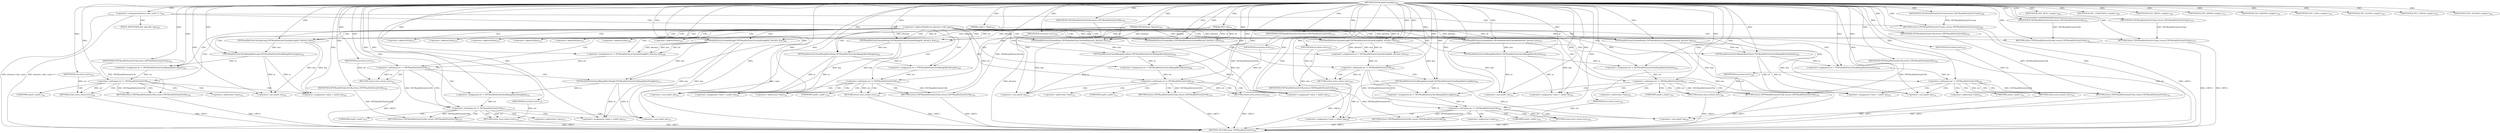 digraph "TIFFReadDirEntryByte" {  
"78382" [label = <(METHOD,TIFFReadDirEntryByte)<SUB>291</SUB>> ]
"78629" [label = <(METHOD_RETURN,enum TIFFReadDirEntryErr)<SUB>291</SUB>> ]
"78383" [label = <(PARAM,TIFF *tif)<SUB>292</SUB>> ]
"78384" [label = <(PARAM,TIFFDirEntry *direntry)<SUB>292</SUB>> ]
"78385" [label = <(PARAM,uint8_t *value)<SUB>292</SUB>> ]
"78389" [label = <(&lt;operator&gt;.notEquals,direntry-&gt;tdir_count != 1)<SUB>295</SUB>> ]
"78395" [label = <(RETURN,return (TIFFReadDirEntryErrCount);,return (TIFFReadDirEntryErrCount);)<SUB>296</SUB>> ]
"78403" [label = <(IDENTIFIER,TIFF_BYTE,&lt;empty&gt;)<SUB>299</SUB>> ]
"78405" [label = <(IDENTIFIER,TIFF_UNDEFINED,&lt;empty&gt;)<SUB>300</SUB>> ]
"78406" [label = <(TIFFReadDirEntryCheckedByte,TIFFReadDirEntryCheckedByte(tif, direntry, value))<SUB>302</SUB>> ]
"78410" [label = <(RETURN,return (TIFFReadDirEntryErrOk);,return (TIFFReadDirEntryErrOk);)<SUB>303</SUB>> ]
"78413" [label = <(IDENTIFIER,TIFF_SBYTE,&lt;empty&gt;)<SUB>304</SUB>> ]
"78441" [label = <(IDENTIFIER,TIFF_SHORT,&lt;empty&gt;)<SUB>314</SUB>> ]
"78469" [label = <(IDENTIFIER,TIFF_SSHORT,&lt;empty&gt;)<SUB>324</SUB>> ]
"78497" [label = <(IDENTIFIER,TIFF_LONG,&lt;empty&gt;)<SUB>334</SUB>> ]
"78525" [label = <(IDENTIFIER,TIFF_SLONG,&lt;empty&gt;)<SUB>344</SUB>> ]
"78553" [label = <(IDENTIFIER,TIFF_LONG8,&lt;empty&gt;)<SUB>354</SUB>> ]
"78590" [label = <(IDENTIFIER,TIFF_SLONG8,&lt;empty&gt;)<SUB>366</SUB>> ]
"78627" [label = <(RETURN,return (TIFFReadDirEntryErrType);,return (TIFFReadDirEntryErrType);)<SUB>379</SUB>> ]
"78396" [label = <(IDENTIFIER,TIFFReadDirEntryErrCount,return (TIFFReadDirEntryErrCount);)<SUB>296</SUB>> ]
"78411" [label = <(IDENTIFIER,TIFFReadDirEntryErrOk,return (TIFFReadDirEntryErrOk);)<SUB>303</SUB>> ]
"78416" [label = <(TIFFReadDirEntryCheckedSbyte,TIFFReadDirEntryCheckedSbyte(tif, direntry, &amp;m))<SUB>307</SUB>> ]
"78421" [label = <(&lt;operator&gt;.assignment,err = TIFFReadDirEntryCheckRangeByteSbyte(m))<SUB>308</SUB>> ]
"78432" [label = <(&lt;operator&gt;.assignment,*value = (uint8_t)m)<SUB>311</SUB>> ]
"78438" [label = <(RETURN,return (TIFFReadDirEntryErrOk);,return (TIFFReadDirEntryErrOk);)<SUB>312</SUB>> ]
"78444" [label = <(TIFFReadDirEntryCheckedShort,TIFFReadDirEntryCheckedShort(tif, direntry, &amp;m))<SUB>317</SUB>> ]
"78449" [label = <(&lt;operator&gt;.assignment,err = TIFFReadDirEntryCheckRangeByteShort(m))<SUB>318</SUB>> ]
"78460" [label = <(&lt;operator&gt;.assignment,*value = (uint8_t)m)<SUB>321</SUB>> ]
"78466" [label = <(RETURN,return (TIFFReadDirEntryErrOk);,return (TIFFReadDirEntryErrOk);)<SUB>322</SUB>> ]
"78472" [label = <(TIFFReadDirEntryCheckedSshort,TIFFReadDirEntryCheckedSshort(tif, direntry, &amp;m))<SUB>327</SUB>> ]
"78477" [label = <(&lt;operator&gt;.assignment,err = TIFFReadDirEntryCheckRangeByteSshort(m))<SUB>328</SUB>> ]
"78488" [label = <(&lt;operator&gt;.assignment,*value = (uint8_t)m)<SUB>331</SUB>> ]
"78494" [label = <(RETURN,return (TIFFReadDirEntryErrOk);,return (TIFFReadDirEntryErrOk);)<SUB>332</SUB>> ]
"78500" [label = <(TIFFReadDirEntryCheckedLong,TIFFReadDirEntryCheckedLong(tif, direntry, &amp;m))<SUB>337</SUB>> ]
"78505" [label = <(&lt;operator&gt;.assignment,err = TIFFReadDirEntryCheckRangeByteLong(m))<SUB>338</SUB>> ]
"78516" [label = <(&lt;operator&gt;.assignment,*value = (uint8_t)m)<SUB>341</SUB>> ]
"78522" [label = <(RETURN,return (TIFFReadDirEntryErrOk);,return (TIFFReadDirEntryErrOk);)<SUB>342</SUB>> ]
"78528" [label = <(TIFFReadDirEntryCheckedSlong,TIFFReadDirEntryCheckedSlong(tif, direntry, &amp;m))<SUB>347</SUB>> ]
"78533" [label = <(&lt;operator&gt;.assignment,err = TIFFReadDirEntryCheckRangeByteSlong(m))<SUB>348</SUB>> ]
"78544" [label = <(&lt;operator&gt;.assignment,*value = (uint8_t)m)<SUB>351</SUB>> ]
"78550" [label = <(RETURN,return (TIFFReadDirEntryErrOk);,return (TIFFReadDirEntryErrOk);)<SUB>352</SUB>> ]
"78556" [label = <(&lt;operator&gt;.assignment,err = TIFFReadDirEntryCheckedLong8(tif, direntry, &amp;m))<SUB>357</SUB>> ]
"78570" [label = <(&lt;operator&gt;.assignment,err = TIFFReadDirEntryCheckRangeByteLong8(m))<SUB>360</SUB>> ]
"78581" [label = <(&lt;operator&gt;.assignment,*value = (uint8_t)m)<SUB>363</SUB>> ]
"78587" [label = <(RETURN,return (TIFFReadDirEntryErrOk);,return (TIFFReadDirEntryErrOk);)<SUB>364</SUB>> ]
"78593" [label = <(&lt;operator&gt;.assignment,err = TIFFReadDirEntryCheckedSlong8(tif, direntry, &amp;m))<SUB>369</SUB>> ]
"78607" [label = <(&lt;operator&gt;.assignment,err = TIFFReadDirEntryCheckRangeByteSlong8(m))<SUB>372</SUB>> ]
"78618" [label = <(&lt;operator&gt;.assignment,*value = (uint8_t)m)<SUB>375</SUB>> ]
"78624" [label = <(RETURN,return (TIFFReadDirEntryErrOk);,return (TIFFReadDirEntryErrOk);)<SUB>376</SUB>> ]
"78628" [label = <(IDENTIFIER,TIFFReadDirEntryErrType,return (TIFFReadDirEntryErrType);)<SUB>379</SUB>> ]
"78426" [label = <(&lt;operator&gt;.notEquals,err != TIFFReadDirEntryErrOk)<SUB>309</SUB>> ]
"78439" [label = <(IDENTIFIER,TIFFReadDirEntryErrOk,return (TIFFReadDirEntryErrOk);)<SUB>312</SUB>> ]
"78454" [label = <(&lt;operator&gt;.notEquals,err != TIFFReadDirEntryErrOk)<SUB>319</SUB>> ]
"78467" [label = <(IDENTIFIER,TIFFReadDirEntryErrOk,return (TIFFReadDirEntryErrOk);)<SUB>322</SUB>> ]
"78482" [label = <(&lt;operator&gt;.notEquals,err != TIFFReadDirEntryErrOk)<SUB>329</SUB>> ]
"78495" [label = <(IDENTIFIER,TIFFReadDirEntryErrOk,return (TIFFReadDirEntryErrOk);)<SUB>332</SUB>> ]
"78510" [label = <(&lt;operator&gt;.notEquals,err != TIFFReadDirEntryErrOk)<SUB>339</SUB>> ]
"78523" [label = <(IDENTIFIER,TIFFReadDirEntryErrOk,return (TIFFReadDirEntryErrOk);)<SUB>342</SUB>> ]
"78538" [label = <(&lt;operator&gt;.notEquals,err != TIFFReadDirEntryErrOk)<SUB>349</SUB>> ]
"78551" [label = <(IDENTIFIER,TIFFReadDirEntryErrOk,return (TIFFReadDirEntryErrOk);)<SUB>352</SUB>> ]
"78564" [label = <(&lt;operator&gt;.notEquals,err != TIFFReadDirEntryErrOk)<SUB>358</SUB>> ]
"78575" [label = <(&lt;operator&gt;.notEquals,err != TIFFReadDirEntryErrOk)<SUB>361</SUB>> ]
"78588" [label = <(IDENTIFIER,TIFFReadDirEntryErrOk,return (TIFFReadDirEntryErrOk);)<SUB>364</SUB>> ]
"78601" [label = <(&lt;operator&gt;.notEquals,err != TIFFReadDirEntryErrOk)<SUB>370</SUB>> ]
"78612" [label = <(&lt;operator&gt;.notEquals,err != TIFFReadDirEntryErrOk)<SUB>373</SUB>> ]
"78625" [label = <(IDENTIFIER,TIFFReadDirEntryErrOk,return (TIFFReadDirEntryErrOk);)<SUB>376</SUB>> ]
"78423" [label = <(TIFFReadDirEntryCheckRangeByteSbyte,TIFFReadDirEntryCheckRangeByteSbyte(m))<SUB>308</SUB>> ]
"78430" [label = <(RETURN,return (err);,return (err);)<SUB>310</SUB>> ]
"78435" [label = <(&lt;operator&gt;.cast,(uint8_t)m)<SUB>311</SUB>> ]
"78451" [label = <(TIFFReadDirEntryCheckRangeByteShort,TIFFReadDirEntryCheckRangeByteShort(m))<SUB>318</SUB>> ]
"78458" [label = <(RETURN,return (err);,return (err);)<SUB>320</SUB>> ]
"78463" [label = <(&lt;operator&gt;.cast,(uint8_t)m)<SUB>321</SUB>> ]
"78479" [label = <(TIFFReadDirEntryCheckRangeByteSshort,TIFFReadDirEntryCheckRangeByteSshort(m))<SUB>328</SUB>> ]
"78486" [label = <(RETURN,return (err);,return (err);)<SUB>330</SUB>> ]
"78491" [label = <(&lt;operator&gt;.cast,(uint8_t)m)<SUB>331</SUB>> ]
"78507" [label = <(TIFFReadDirEntryCheckRangeByteLong,TIFFReadDirEntryCheckRangeByteLong(m))<SUB>338</SUB>> ]
"78514" [label = <(RETURN,return (err);,return (err);)<SUB>340</SUB>> ]
"78519" [label = <(&lt;operator&gt;.cast,(uint8_t)m)<SUB>341</SUB>> ]
"78535" [label = <(TIFFReadDirEntryCheckRangeByteSlong,TIFFReadDirEntryCheckRangeByteSlong(m))<SUB>348</SUB>> ]
"78542" [label = <(RETURN,return (err);,return (err);)<SUB>350</SUB>> ]
"78547" [label = <(&lt;operator&gt;.cast,(uint8_t)m)<SUB>351</SUB>> ]
"78558" [label = <(TIFFReadDirEntryCheckedLong8,TIFFReadDirEntryCheckedLong8(tif, direntry, &amp;m))<SUB>357</SUB>> ]
"78568" [label = <(RETURN,return (err);,return (err);)<SUB>359</SUB>> ]
"78572" [label = <(TIFFReadDirEntryCheckRangeByteLong8,TIFFReadDirEntryCheckRangeByteLong8(m))<SUB>360</SUB>> ]
"78579" [label = <(RETURN,return (err);,return (err);)<SUB>362</SUB>> ]
"78584" [label = <(&lt;operator&gt;.cast,(uint8_t)m)<SUB>363</SUB>> ]
"78595" [label = <(TIFFReadDirEntryCheckedSlong8,TIFFReadDirEntryCheckedSlong8(tif, direntry, &amp;m))<SUB>369</SUB>> ]
"78605" [label = <(RETURN,return (err);,return (err);)<SUB>371</SUB>> ]
"78609" [label = <(TIFFReadDirEntryCheckRangeByteSlong8,TIFFReadDirEntryCheckRangeByteSlong8(m))<SUB>372</SUB>> ]
"78616" [label = <(RETURN,return (err);,return (err);)<SUB>374</SUB>> ]
"78621" [label = <(&lt;operator&gt;.cast,(uint8_t)m)<SUB>375</SUB>> ]
"78431" [label = <(IDENTIFIER,err,return (err);)<SUB>310</SUB>> ]
"78459" [label = <(IDENTIFIER,err,return (err);)<SUB>320</SUB>> ]
"78487" [label = <(IDENTIFIER,err,return (err);)<SUB>330</SUB>> ]
"78515" [label = <(IDENTIFIER,err,return (err);)<SUB>340</SUB>> ]
"78543" [label = <(IDENTIFIER,err,return (err);)<SUB>350</SUB>> ]
"78569" [label = <(IDENTIFIER,err,return (err);)<SUB>359</SUB>> ]
"78580" [label = <(IDENTIFIER,err,return (err);)<SUB>362</SUB>> ]
"78606" [label = <(IDENTIFIER,err,return (err);)<SUB>371</SUB>> ]
"78617" [label = <(IDENTIFIER,err,return (err);)<SUB>374</SUB>> ]
"78398" [label = <(&lt;operator&gt;.indirectFieldAccess,direntry-&gt;tdir_type)<SUB>297</SUB>> ]
"78400" [label = <(FIELD_IDENTIFIER,tdir_type,tdir_type)<SUB>297</SUB>> ]
"78419" [label = <(&lt;operator&gt;.addressOf,&amp;m)<SUB>307</SUB>> ]
"78433" [label = <(&lt;operator&gt;.indirection,*value)<SUB>311</SUB>> ]
"78447" [label = <(&lt;operator&gt;.addressOf,&amp;m)<SUB>317</SUB>> ]
"78461" [label = <(&lt;operator&gt;.indirection,*value)<SUB>321</SUB>> ]
"78475" [label = <(&lt;operator&gt;.addressOf,&amp;m)<SUB>327</SUB>> ]
"78489" [label = <(&lt;operator&gt;.indirection,*value)<SUB>331</SUB>> ]
"78503" [label = <(&lt;operator&gt;.addressOf,&amp;m)<SUB>337</SUB>> ]
"78517" [label = <(&lt;operator&gt;.indirection,*value)<SUB>341</SUB>> ]
"78531" [label = <(&lt;operator&gt;.addressOf,&amp;m)<SUB>347</SUB>> ]
"78545" [label = <(&lt;operator&gt;.indirection,*value)<SUB>351</SUB>> ]
"78582" [label = <(&lt;operator&gt;.indirection,*value)<SUB>363</SUB>> ]
"78619" [label = <(&lt;operator&gt;.indirection,*value)<SUB>375</SUB>> ]
"78436" [label = <(UNKNOWN,uint8_t,uint8_t)<SUB>311</SUB>> ]
"78464" [label = <(UNKNOWN,uint8_t,uint8_t)<SUB>321</SUB>> ]
"78492" [label = <(UNKNOWN,uint8_t,uint8_t)<SUB>331</SUB>> ]
"78520" [label = <(UNKNOWN,uint8_t,uint8_t)<SUB>341</SUB>> ]
"78548" [label = <(UNKNOWN,uint8_t,uint8_t)<SUB>351</SUB>> ]
"78561" [label = <(&lt;operator&gt;.addressOf,&amp;m)<SUB>357</SUB>> ]
"78585" [label = <(UNKNOWN,uint8_t,uint8_t)<SUB>363</SUB>> ]
"78598" [label = <(&lt;operator&gt;.addressOf,&amp;m)<SUB>369</SUB>> ]
"78622" [label = <(UNKNOWN,uint8_t,uint8_t)<SUB>375</SUB>> ]
  "78550" -> "78629"  [ label = "DDG: &lt;RET&gt;"] 
  "78542" -> "78629"  [ label = "DDG: &lt;RET&gt;"] 
  "78430" -> "78629"  [ label = "DDG: &lt;RET&gt;"] 
  "78486" -> "78629"  [ label = "DDG: &lt;RET&gt;"] 
  "78514" -> "78629"  [ label = "DDG: &lt;RET&gt;"] 
  "78587" -> "78629"  [ label = "DDG: &lt;RET&gt;"] 
  "78579" -> "78629"  [ label = "DDG: &lt;RET&gt;"] 
  "78458" -> "78629"  [ label = "DDG: &lt;RET&gt;"] 
  "78605" -> "78629"  [ label = "DDG: &lt;RET&gt;"] 
  "78624" -> "78629"  [ label = "DDG: &lt;RET&gt;"] 
  "78522" -> "78629"  [ label = "DDG: &lt;RET&gt;"] 
  "78568" -> "78629"  [ label = "DDG: &lt;RET&gt;"] 
  "78627" -> "78629"  [ label = "DDG: &lt;RET&gt;"] 
  "78616" -> "78629"  [ label = "DDG: &lt;RET&gt;"] 
  "78410" -> "78629"  [ label = "DDG: &lt;RET&gt;"] 
  "78466" -> "78629"  [ label = "DDG: &lt;RET&gt;"] 
  "78438" -> "78629"  [ label = "DDG: &lt;RET&gt;"] 
  "78395" -> "78629"  [ label = "DDG: &lt;RET&gt;"] 
  "78494" -> "78629"  [ label = "DDG: &lt;RET&gt;"] 
  "78383" -> "78629"  [ label = "DDG: tif"] 
  "78384" -> "78629"  [ label = "DDG: direntry"] 
  "78385" -> "78629"  [ label = "DDG: value"] 
  "78389" -> "78629"  [ label = "DDG: direntry-&gt;tdir_count"] 
  "78389" -> "78629"  [ label = "DDG: direntry-&gt;tdir_count != 1"] 
  "78382" -> "78383"  [ label = "DDG: "] 
  "78382" -> "78384"  [ label = "DDG: "] 
  "78382" -> "78385"  [ label = "DDG: "] 
  "78382" -> "78389"  [ label = "DDG: "] 
  "78396" -> "78395"  [ label = "DDG: TIFFReadDirEntryErrCount"] 
  "78382" -> "78395"  [ label = "DDG: "] 
  "78382" -> "78403"  [ label = "DDG: "] 
  "78382" -> "78405"  [ label = "DDG: "] 
  "78411" -> "78410"  [ label = "DDG: TIFFReadDirEntryErrOk"] 
  "78382" -> "78410"  [ label = "DDG: "] 
  "78382" -> "78413"  [ label = "DDG: "] 
  "78382" -> "78441"  [ label = "DDG: "] 
  "78382" -> "78469"  [ label = "DDG: "] 
  "78382" -> "78497"  [ label = "DDG: "] 
  "78382" -> "78525"  [ label = "DDG: "] 
  "78382" -> "78553"  [ label = "DDG: "] 
  "78382" -> "78590"  [ label = "DDG: "] 
  "78628" -> "78627"  [ label = "DDG: TIFFReadDirEntryErrType"] 
  "78382" -> "78627"  [ label = "DDG: "] 
  "78382" -> "78396"  [ label = "DDG: "] 
  "78383" -> "78406"  [ label = "DDG: tif"] 
  "78382" -> "78406"  [ label = "DDG: "] 
  "78384" -> "78406"  [ label = "DDG: direntry"] 
  "78385" -> "78406"  [ label = "DDG: value"] 
  "78382" -> "78411"  [ label = "DDG: "] 
  "78423" -> "78421"  [ label = "DDG: m"] 
  "78416" -> "78432"  [ label = "DDG: &amp;m"] 
  "78423" -> "78432"  [ label = "DDG: m"] 
  "78382" -> "78432"  [ label = "DDG: "] 
  "78439" -> "78438"  [ label = "DDG: TIFFReadDirEntryErrOk"] 
  "78426" -> "78438"  [ label = "DDG: TIFFReadDirEntryErrOk"] 
  "78451" -> "78449"  [ label = "DDG: m"] 
  "78444" -> "78460"  [ label = "DDG: &amp;m"] 
  "78451" -> "78460"  [ label = "DDG: m"] 
  "78382" -> "78460"  [ label = "DDG: "] 
  "78467" -> "78466"  [ label = "DDG: TIFFReadDirEntryErrOk"] 
  "78454" -> "78466"  [ label = "DDG: TIFFReadDirEntryErrOk"] 
  "78479" -> "78477"  [ label = "DDG: m"] 
  "78472" -> "78488"  [ label = "DDG: &amp;m"] 
  "78479" -> "78488"  [ label = "DDG: m"] 
  "78382" -> "78488"  [ label = "DDG: "] 
  "78495" -> "78494"  [ label = "DDG: TIFFReadDirEntryErrOk"] 
  "78482" -> "78494"  [ label = "DDG: TIFFReadDirEntryErrOk"] 
  "78507" -> "78505"  [ label = "DDG: m"] 
  "78500" -> "78516"  [ label = "DDG: &amp;m"] 
  "78507" -> "78516"  [ label = "DDG: m"] 
  "78382" -> "78516"  [ label = "DDG: "] 
  "78523" -> "78522"  [ label = "DDG: TIFFReadDirEntryErrOk"] 
  "78510" -> "78522"  [ label = "DDG: TIFFReadDirEntryErrOk"] 
  "78535" -> "78533"  [ label = "DDG: m"] 
  "78528" -> "78544"  [ label = "DDG: &amp;m"] 
  "78535" -> "78544"  [ label = "DDG: m"] 
  "78382" -> "78544"  [ label = "DDG: "] 
  "78551" -> "78550"  [ label = "DDG: TIFFReadDirEntryErrOk"] 
  "78538" -> "78550"  [ label = "DDG: TIFFReadDirEntryErrOk"] 
  "78558" -> "78556"  [ label = "DDG: tif"] 
  "78558" -> "78556"  [ label = "DDG: direntry"] 
  "78558" -> "78556"  [ label = "DDG: &amp;m"] 
  "78572" -> "78570"  [ label = "DDG: m"] 
  "78558" -> "78581"  [ label = "DDG: &amp;m"] 
  "78572" -> "78581"  [ label = "DDG: m"] 
  "78382" -> "78581"  [ label = "DDG: "] 
  "78588" -> "78587"  [ label = "DDG: TIFFReadDirEntryErrOk"] 
  "78575" -> "78587"  [ label = "DDG: TIFFReadDirEntryErrOk"] 
  "78595" -> "78593"  [ label = "DDG: tif"] 
  "78595" -> "78593"  [ label = "DDG: direntry"] 
  "78595" -> "78593"  [ label = "DDG: &amp;m"] 
  "78609" -> "78607"  [ label = "DDG: m"] 
  "78595" -> "78618"  [ label = "DDG: &amp;m"] 
  "78609" -> "78618"  [ label = "DDG: m"] 
  "78382" -> "78618"  [ label = "DDG: "] 
  "78625" -> "78624"  [ label = "DDG: TIFFReadDirEntryErrOk"] 
  "78612" -> "78624"  [ label = "DDG: TIFFReadDirEntryErrOk"] 
  "78382" -> "78628"  [ label = "DDG: "] 
  "78383" -> "78416"  [ label = "DDG: tif"] 
  "78382" -> "78416"  [ label = "DDG: "] 
  "78384" -> "78416"  [ label = "DDG: direntry"] 
  "78382" -> "78421"  [ label = "DDG: "] 
  "78382" -> "78439"  [ label = "DDG: "] 
  "78383" -> "78444"  [ label = "DDG: tif"] 
  "78382" -> "78444"  [ label = "DDG: "] 
  "78384" -> "78444"  [ label = "DDG: direntry"] 
  "78382" -> "78449"  [ label = "DDG: "] 
  "78382" -> "78467"  [ label = "DDG: "] 
  "78383" -> "78472"  [ label = "DDG: tif"] 
  "78382" -> "78472"  [ label = "DDG: "] 
  "78384" -> "78472"  [ label = "DDG: direntry"] 
  "78382" -> "78477"  [ label = "DDG: "] 
  "78382" -> "78495"  [ label = "DDG: "] 
  "78383" -> "78500"  [ label = "DDG: tif"] 
  "78382" -> "78500"  [ label = "DDG: "] 
  "78384" -> "78500"  [ label = "DDG: direntry"] 
  "78382" -> "78505"  [ label = "DDG: "] 
  "78382" -> "78523"  [ label = "DDG: "] 
  "78383" -> "78528"  [ label = "DDG: tif"] 
  "78382" -> "78528"  [ label = "DDG: "] 
  "78384" -> "78528"  [ label = "DDG: direntry"] 
  "78382" -> "78533"  [ label = "DDG: "] 
  "78382" -> "78551"  [ label = "DDG: "] 
  "78382" -> "78556"  [ label = "DDG: "] 
  "78382" -> "78570"  [ label = "DDG: "] 
  "78382" -> "78588"  [ label = "DDG: "] 
  "78382" -> "78593"  [ label = "DDG: "] 
  "78382" -> "78607"  [ label = "DDG: "] 
  "78382" -> "78625"  [ label = "DDG: "] 
  "78416" -> "78423"  [ label = "DDG: &amp;m"] 
  "78382" -> "78423"  [ label = "DDG: "] 
  "78421" -> "78426"  [ label = "DDG: err"] 
  "78382" -> "78426"  [ label = "DDG: "] 
  "78431" -> "78430"  [ label = "DDG: err"] 
  "78426" -> "78430"  [ label = "DDG: err"] 
  "78416" -> "78435"  [ label = "DDG: &amp;m"] 
  "78423" -> "78435"  [ label = "DDG: m"] 
  "78382" -> "78435"  [ label = "DDG: "] 
  "78444" -> "78451"  [ label = "DDG: &amp;m"] 
  "78382" -> "78451"  [ label = "DDG: "] 
  "78449" -> "78454"  [ label = "DDG: err"] 
  "78382" -> "78454"  [ label = "DDG: "] 
  "78459" -> "78458"  [ label = "DDG: err"] 
  "78454" -> "78458"  [ label = "DDG: err"] 
  "78444" -> "78463"  [ label = "DDG: &amp;m"] 
  "78451" -> "78463"  [ label = "DDG: m"] 
  "78382" -> "78463"  [ label = "DDG: "] 
  "78472" -> "78479"  [ label = "DDG: &amp;m"] 
  "78382" -> "78479"  [ label = "DDG: "] 
  "78477" -> "78482"  [ label = "DDG: err"] 
  "78382" -> "78482"  [ label = "DDG: "] 
  "78487" -> "78486"  [ label = "DDG: err"] 
  "78482" -> "78486"  [ label = "DDG: err"] 
  "78472" -> "78491"  [ label = "DDG: &amp;m"] 
  "78479" -> "78491"  [ label = "DDG: m"] 
  "78382" -> "78491"  [ label = "DDG: "] 
  "78500" -> "78507"  [ label = "DDG: &amp;m"] 
  "78382" -> "78507"  [ label = "DDG: "] 
  "78505" -> "78510"  [ label = "DDG: err"] 
  "78382" -> "78510"  [ label = "DDG: "] 
  "78515" -> "78514"  [ label = "DDG: err"] 
  "78510" -> "78514"  [ label = "DDG: err"] 
  "78500" -> "78519"  [ label = "DDG: &amp;m"] 
  "78507" -> "78519"  [ label = "DDG: m"] 
  "78382" -> "78519"  [ label = "DDG: "] 
  "78528" -> "78535"  [ label = "DDG: &amp;m"] 
  "78382" -> "78535"  [ label = "DDG: "] 
  "78533" -> "78538"  [ label = "DDG: err"] 
  "78382" -> "78538"  [ label = "DDG: "] 
  "78543" -> "78542"  [ label = "DDG: err"] 
  "78538" -> "78542"  [ label = "DDG: err"] 
  "78528" -> "78547"  [ label = "DDG: &amp;m"] 
  "78535" -> "78547"  [ label = "DDG: m"] 
  "78382" -> "78547"  [ label = "DDG: "] 
  "78383" -> "78558"  [ label = "DDG: tif"] 
  "78382" -> "78558"  [ label = "DDG: "] 
  "78384" -> "78558"  [ label = "DDG: direntry"] 
  "78556" -> "78564"  [ label = "DDG: err"] 
  "78382" -> "78564"  [ label = "DDG: "] 
  "78569" -> "78568"  [ label = "DDG: err"] 
  "78564" -> "78568"  [ label = "DDG: err"] 
  "78558" -> "78572"  [ label = "DDG: &amp;m"] 
  "78382" -> "78572"  [ label = "DDG: "] 
  "78570" -> "78575"  [ label = "DDG: err"] 
  "78382" -> "78575"  [ label = "DDG: "] 
  "78564" -> "78575"  [ label = "DDG: TIFFReadDirEntryErrOk"] 
  "78580" -> "78579"  [ label = "DDG: err"] 
  "78575" -> "78579"  [ label = "DDG: err"] 
  "78558" -> "78584"  [ label = "DDG: &amp;m"] 
  "78572" -> "78584"  [ label = "DDG: m"] 
  "78382" -> "78584"  [ label = "DDG: "] 
  "78383" -> "78595"  [ label = "DDG: tif"] 
  "78382" -> "78595"  [ label = "DDG: "] 
  "78384" -> "78595"  [ label = "DDG: direntry"] 
  "78593" -> "78601"  [ label = "DDG: err"] 
  "78382" -> "78601"  [ label = "DDG: "] 
  "78606" -> "78605"  [ label = "DDG: err"] 
  "78601" -> "78605"  [ label = "DDG: err"] 
  "78595" -> "78609"  [ label = "DDG: &amp;m"] 
  "78382" -> "78609"  [ label = "DDG: "] 
  "78607" -> "78612"  [ label = "DDG: err"] 
  "78382" -> "78612"  [ label = "DDG: "] 
  "78601" -> "78612"  [ label = "DDG: TIFFReadDirEntryErrOk"] 
  "78617" -> "78616"  [ label = "DDG: err"] 
  "78612" -> "78616"  [ label = "DDG: err"] 
  "78595" -> "78621"  [ label = "DDG: &amp;m"] 
  "78609" -> "78621"  [ label = "DDG: m"] 
  "78382" -> "78621"  [ label = "DDG: "] 
  "78382" -> "78431"  [ label = "DDG: "] 
  "78382" -> "78459"  [ label = "DDG: "] 
  "78382" -> "78487"  [ label = "DDG: "] 
  "78382" -> "78515"  [ label = "DDG: "] 
  "78382" -> "78543"  [ label = "DDG: "] 
  "78382" -> "78569"  [ label = "DDG: "] 
  "78382" -> "78580"  [ label = "DDG: "] 
  "78382" -> "78606"  [ label = "DDG: "] 
  "78382" -> "78617"  [ label = "DDG: "] 
  "78389" -> "78398"  [ label = "CDG: "] 
  "78389" -> "78400"  [ label = "CDG: "] 
  "78389" -> "78395"  [ label = "CDG: "] 
  "78398" -> "78556"  [ label = "CDG: "] 
  "78398" -> "78482"  [ label = "CDG: "] 
  "78398" -> "78423"  [ label = "CDG: "] 
  "78398" -> "78421"  [ label = "CDG: "] 
  "78398" -> "78416"  [ label = "CDG: "] 
  "78398" -> "78510"  [ label = "CDG: "] 
  "78398" -> "78598"  [ label = "CDG: "] 
  "78398" -> "78410"  [ label = "CDG: "] 
  "78398" -> "78558"  [ label = "CDG: "] 
  "78398" -> "78561"  [ label = "CDG: "] 
  "78398" -> "78503"  [ label = "CDG: "] 
  "78398" -> "78447"  [ label = "CDG: "] 
  "78398" -> "78538"  [ label = "CDG: "] 
  "78398" -> "78454"  [ label = "CDG: "] 
  "78398" -> "78531"  [ label = "CDG: "] 
  "78398" -> "78475"  [ label = "CDG: "] 
  "78398" -> "78479"  [ label = "CDG: "] 
  "78398" -> "78449"  [ label = "CDG: "] 
  "78398" -> "78477"  [ label = "CDG: "] 
  "78398" -> "78593"  [ label = "CDG: "] 
  "78398" -> "78419"  [ label = "CDG: "] 
  "78398" -> "78507"  [ label = "CDG: "] 
  "78398" -> "78601"  [ label = "CDG: "] 
  "78398" -> "78505"  [ label = "CDG: "] 
  "78398" -> "78533"  [ label = "CDG: "] 
  "78398" -> "78627"  [ label = "CDG: "] 
  "78398" -> "78444"  [ label = "CDG: "] 
  "78398" -> "78528"  [ label = "CDG: "] 
  "78398" -> "78426"  [ label = "CDG: "] 
  "78398" -> "78451"  [ label = "CDG: "] 
  "78398" -> "78564"  [ label = "CDG: "] 
  "78398" -> "78406"  [ label = "CDG: "] 
  "78398" -> "78500"  [ label = "CDG: "] 
  "78398" -> "78535"  [ label = "CDG: "] 
  "78398" -> "78595"  [ label = "CDG: "] 
  "78398" -> "78472"  [ label = "CDG: "] 
  "78426" -> "78436"  [ label = "CDG: "] 
  "78426" -> "78432"  [ label = "CDG: "] 
  "78426" -> "78433"  [ label = "CDG: "] 
  "78426" -> "78438"  [ label = "CDG: "] 
  "78426" -> "78435"  [ label = "CDG: "] 
  "78426" -> "78430"  [ label = "CDG: "] 
  "78454" -> "78466"  [ label = "CDG: "] 
  "78454" -> "78464"  [ label = "CDG: "] 
  "78454" -> "78461"  [ label = "CDG: "] 
  "78454" -> "78460"  [ label = "CDG: "] 
  "78454" -> "78458"  [ label = "CDG: "] 
  "78454" -> "78463"  [ label = "CDG: "] 
  "78482" -> "78491"  [ label = "CDG: "] 
  "78482" -> "78489"  [ label = "CDG: "] 
  "78482" -> "78486"  [ label = "CDG: "] 
  "78482" -> "78494"  [ label = "CDG: "] 
  "78482" -> "78492"  [ label = "CDG: "] 
  "78482" -> "78488"  [ label = "CDG: "] 
  "78510" -> "78514"  [ label = "CDG: "] 
  "78510" -> "78522"  [ label = "CDG: "] 
  "78510" -> "78516"  [ label = "CDG: "] 
  "78510" -> "78517"  [ label = "CDG: "] 
  "78510" -> "78520"  [ label = "CDG: "] 
  "78510" -> "78519"  [ label = "CDG: "] 
  "78538" -> "78550"  [ label = "CDG: "] 
  "78538" -> "78542"  [ label = "CDG: "] 
  "78538" -> "78544"  [ label = "CDG: "] 
  "78538" -> "78548"  [ label = "CDG: "] 
  "78538" -> "78547"  [ label = "CDG: "] 
  "78538" -> "78545"  [ label = "CDG: "] 
  "78564" -> "78570"  [ label = "CDG: "] 
  "78564" -> "78568"  [ label = "CDG: "] 
  "78564" -> "78575"  [ label = "CDG: "] 
  "78564" -> "78572"  [ label = "CDG: "] 
  "78575" -> "78584"  [ label = "CDG: "] 
  "78575" -> "78579"  [ label = "CDG: "] 
  "78575" -> "78585"  [ label = "CDG: "] 
  "78575" -> "78581"  [ label = "CDG: "] 
  "78575" -> "78582"  [ label = "CDG: "] 
  "78575" -> "78587"  [ label = "CDG: "] 
  "78601" -> "78609"  [ label = "CDG: "] 
  "78601" -> "78607"  [ label = "CDG: "] 
  "78601" -> "78605"  [ label = "CDG: "] 
  "78601" -> "78612"  [ label = "CDG: "] 
  "78612" -> "78624"  [ label = "CDG: "] 
  "78612" -> "78616"  [ label = "CDG: "] 
  "78612" -> "78622"  [ label = "CDG: "] 
  "78612" -> "78621"  [ label = "CDG: "] 
  "78612" -> "78618"  [ label = "CDG: "] 
  "78612" -> "78619"  [ label = "CDG: "] 
}
